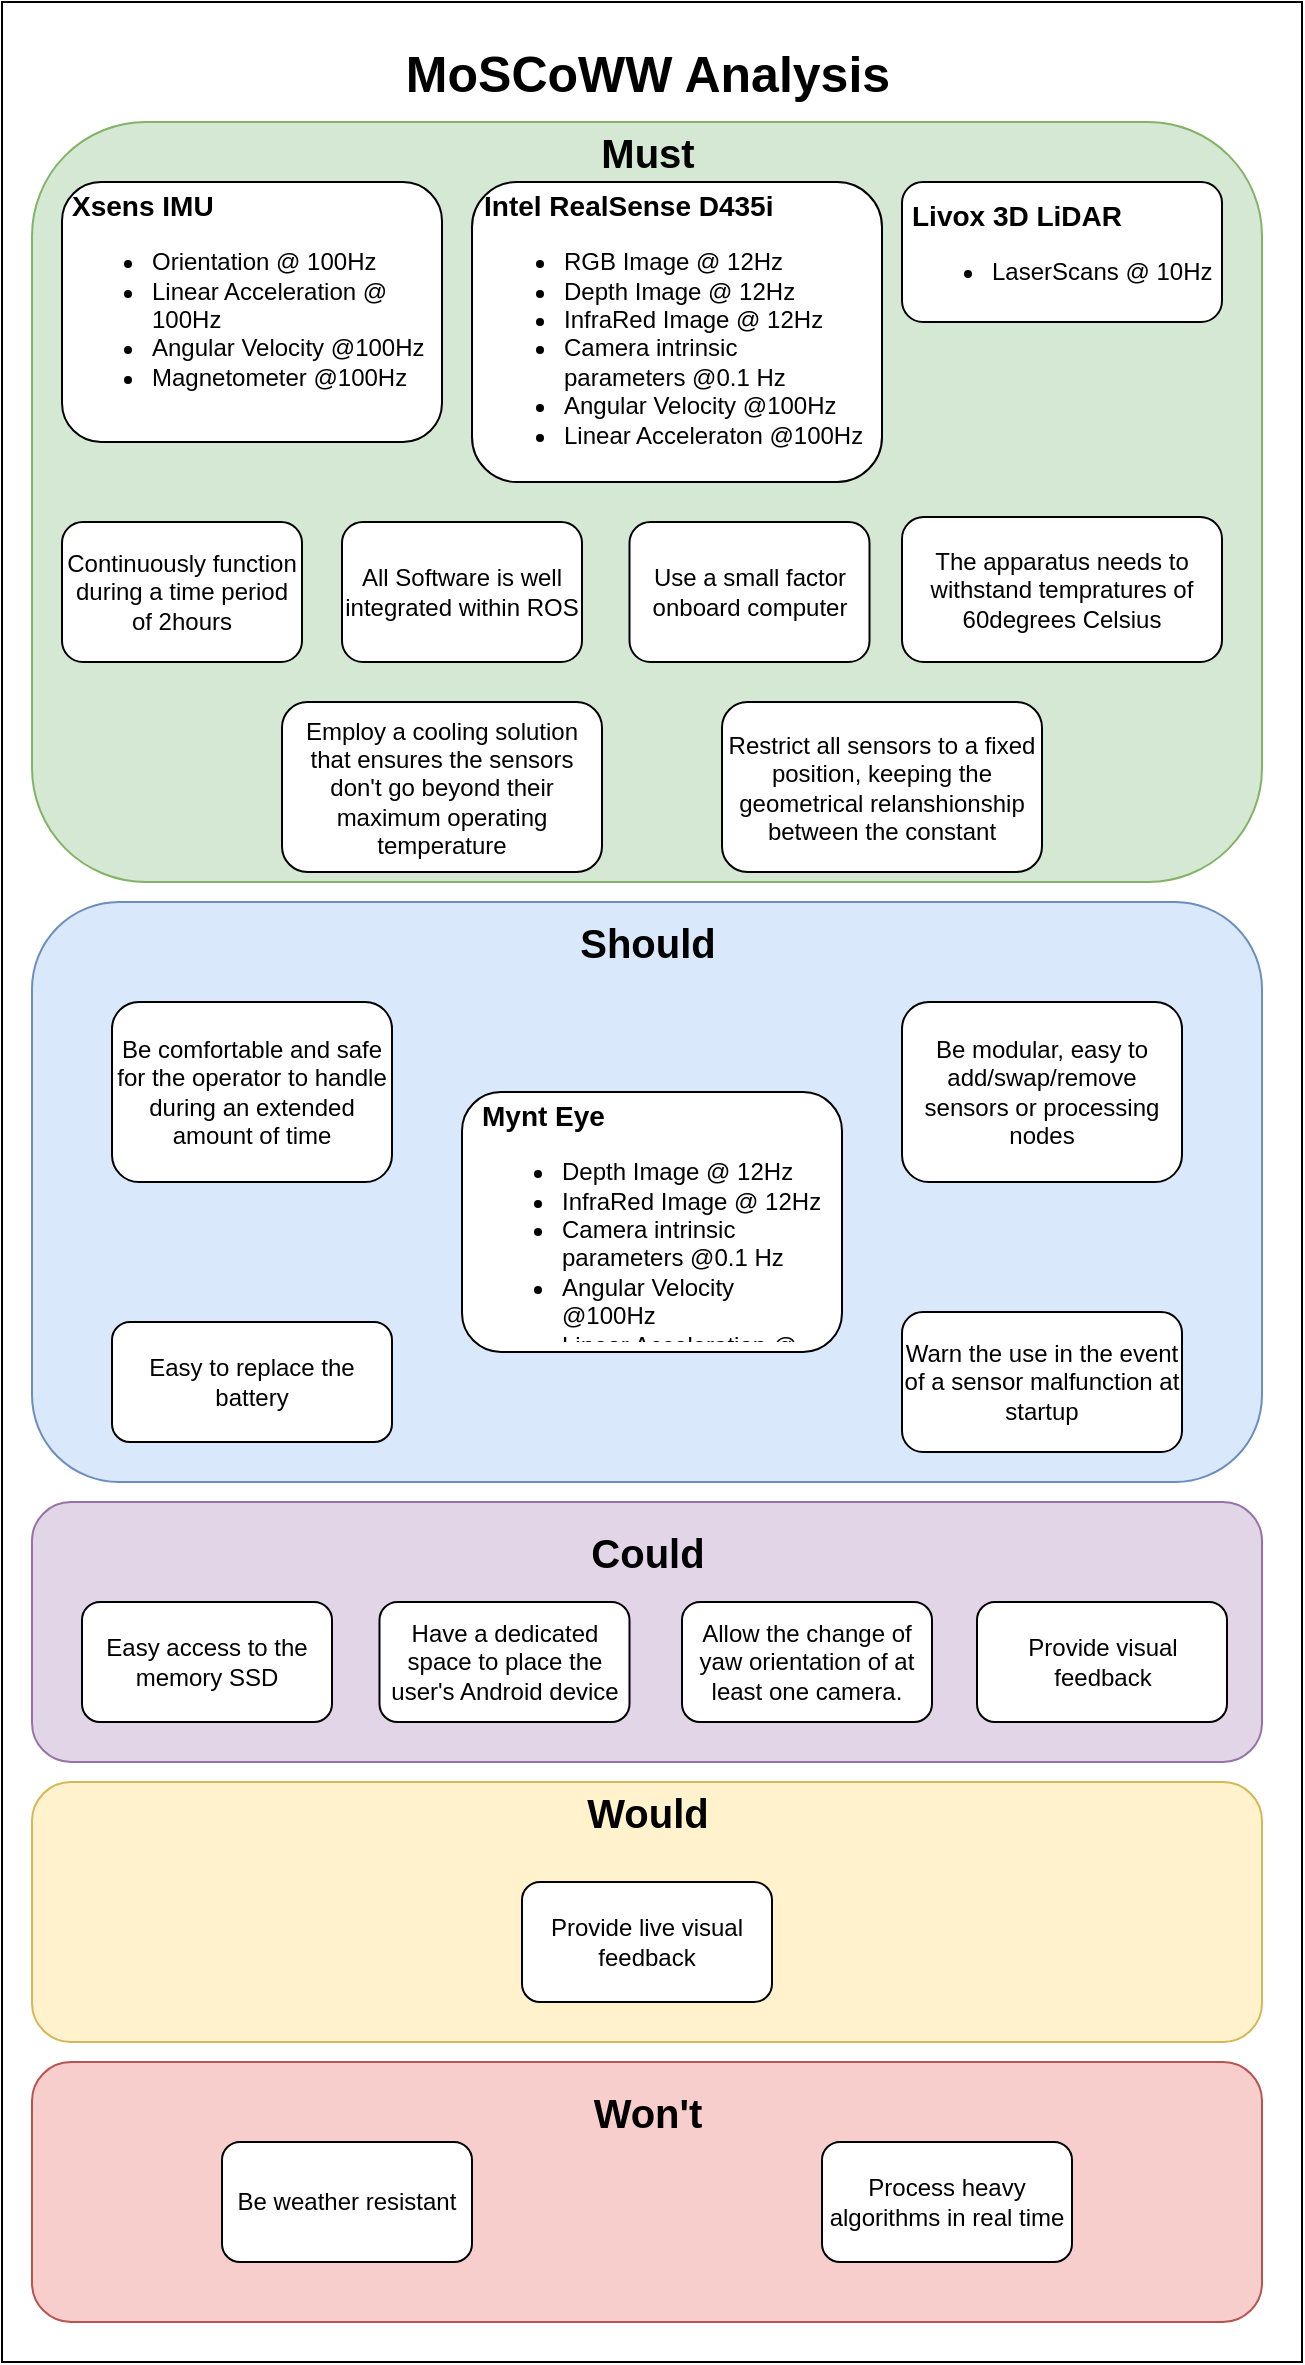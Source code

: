 <mxfile version="20.4.0" type="device"><diagram id="TI3hXnvYUGeDG7mICLtA" name="Page-1"><mxGraphModel dx="1255" dy="679" grid="1" gridSize="10" guides="1" tooltips="1" connect="1" arrows="1" fold="1" page="1" pageScale="1" pageWidth="850" pageHeight="1100" math="0" shadow="0"><root><mxCell id="0"/><mxCell id="1" parent="0"/><mxCell id="7__vKD_r0ux4vXEvWv5c-47" value="" style="rounded=0;whiteSpace=wrap;html=1;fontSize=25;" vertex="1" parent="1"><mxGeometry x="90" y="430" width="650" height="1180" as="geometry"/></mxCell><mxCell id="7__vKD_r0ux4vXEvWv5c-9" value="" style="rounded=1;whiteSpace=wrap;html=1;fillColor=#d5e8d4;strokeColor=#82b366;" vertex="1" parent="1"><mxGeometry x="105" y="490" width="615" height="380" as="geometry"/></mxCell><mxCell id="7__vKD_r0ux4vXEvWv5c-11" value="All Software is well integrated within ROS" style="rounded=1;whiteSpace=wrap;html=1;" vertex="1" parent="1"><mxGeometry x="260" y="690" width="120" height="70" as="geometry"/></mxCell><mxCell id="7__vKD_r0ux4vXEvWv5c-12" value="" style="rounded=1;whiteSpace=wrap;html=1;align=center;" vertex="1" parent="1"><mxGeometry x="120" y="520" width="190" height="130" as="geometry"/></mxCell><mxCell id="7__vKD_r0ux4vXEvWv5c-14" value="&lt;h1 style=&quot;font-size: 14px;&quot;&gt;Xsens IMU&lt;br&gt;&lt;/h1&gt;&lt;ul&gt;&lt;li&gt;Orientation @ 100Hz&lt;/li&gt;&lt;li&gt;Linear Acceleration @ 100Hz&lt;/li&gt;&lt;li&gt;Angular Velocity @100Hz&lt;/li&gt;&lt;li&gt;Magnetometer @100Hz&lt;br&gt;&lt;/li&gt;&lt;/ul&gt;" style="text;html=1;strokeColor=none;fillColor=none;spacing=5;spacingTop=-20;whiteSpace=wrap;overflow=hidden;rounded=0;" vertex="1" parent="1"><mxGeometry x="120" y="525" width="190" height="120" as="geometry"/></mxCell><mxCell id="7__vKD_r0ux4vXEvWv5c-16" value="" style="rounded=1;whiteSpace=wrap;html=1;align=center;" vertex="1" parent="1"><mxGeometry x="325" y="520" width="205" height="150" as="geometry"/></mxCell><mxCell id="7__vKD_r0ux4vXEvWv5c-17" value="" style="rounded=1;whiteSpace=wrap;html=1;align=center;" vertex="1" parent="1"><mxGeometry x="540" y="520" width="160" height="70" as="geometry"/></mxCell><mxCell id="7__vKD_r0ux4vXEvWv5c-18" value="&lt;h1 style=&quot;font-size: 14px;&quot;&gt;Livox 3D LiDAR&lt;br&gt;&lt;/h1&gt;&lt;ul&gt;&lt;li&gt;LaserScans @ 10Hz&lt;br&gt;&lt;/li&gt;&lt;/ul&gt;" style="text;html=1;strokeColor=none;fillColor=none;spacing=5;spacingTop=-20;whiteSpace=wrap;overflow=hidden;rounded=0;" vertex="1" parent="1"><mxGeometry x="540" y="530" width="170" height="75" as="geometry"/></mxCell><mxCell id="7__vKD_r0ux4vXEvWv5c-19" value="Use a small factor onboard computer" style="rounded=1;whiteSpace=wrap;html=1;" vertex="1" parent="1"><mxGeometry x="403.75" y="690" width="120" height="70" as="geometry"/></mxCell><mxCell id="7__vKD_r0ux4vXEvWv5c-20" value="Continuously function during a time period of 2hours" style="rounded=1;whiteSpace=wrap;html=1;" vertex="1" parent="1"><mxGeometry x="120" y="690" width="120" height="70" as="geometry"/></mxCell><mxCell id="7__vKD_r0ux4vXEvWv5c-21" value="Restrict all sensors to a fixed position, keeping the geometrical relanshionship between the constant" style="rounded=1;whiteSpace=wrap;html=1;" vertex="1" parent="1"><mxGeometry x="450" y="780" width="160" height="85" as="geometry"/></mxCell><mxCell id="7__vKD_r0ux4vXEvWv5c-22" value="Employ a cooling solution that ensures the sensors don't go beyond their maximum operating temperature" style="rounded=1;whiteSpace=wrap;html=1;" vertex="1" parent="1"><mxGeometry x="230" y="780" width="160" height="85" as="geometry"/></mxCell><mxCell id="7__vKD_r0ux4vXEvWv5c-23" value="The apparatus needs to withstand tempratures of 60degrees Celsius" style="rounded=1;whiteSpace=wrap;html=1;" vertex="1" parent="1"><mxGeometry x="540" y="687.5" width="160" height="72.5" as="geometry"/></mxCell><mxCell id="7__vKD_r0ux4vXEvWv5c-25" value="&lt;b&gt;&lt;font style=&quot;font-size: 20px;&quot;&gt;Must&lt;/font&gt;&lt;/b&gt;" style="text;html=1;strokeColor=none;fillColor=none;align=center;verticalAlign=middle;whiteSpace=wrap;rounded=0;fontSize=14;" vertex="1" parent="1"><mxGeometry x="382.5" y="490" width="60" height="30" as="geometry"/></mxCell><mxCell id="7__vKD_r0ux4vXEvWv5c-28" value="&lt;font style=&quot;font-size: 25px;&quot;&gt;&lt;b&gt;&lt;font style=&quot;font-size: 25px;&quot;&gt;MoSCoWW Analysis&lt;/font&gt;&lt;/b&gt;&lt;/font&gt;" style="text;html=1;strokeColor=none;fillColor=none;align=center;verticalAlign=middle;whiteSpace=wrap;rounded=0;fontSize=20;" vertex="1" parent="1"><mxGeometry x="247.5" y="430" width="330" height="70" as="geometry"/></mxCell><mxCell id="7__vKD_r0ux4vXEvWv5c-29" value="" style="rounded=1;whiteSpace=wrap;html=1;fillColor=#dae8fc;strokeColor=#6c8ebf;" vertex="1" parent="1"><mxGeometry x="105" y="880" width="615" height="290" as="geometry"/></mxCell><mxCell id="7__vKD_r0ux4vXEvWv5c-31" value="" style="rounded=1;whiteSpace=wrap;html=1;align=center;" vertex="1" parent="1"><mxGeometry x="320" y="975" width="190" height="130" as="geometry"/></mxCell><mxCell id="7__vKD_r0ux4vXEvWv5c-15" value="&lt;h1 style=&quot;font-size: 14px;&quot;&gt;Intel RealSense D435i&lt;br&gt;&lt;/h1&gt;&lt;ul&gt;&lt;li&gt;RGB Image @ 12Hz&lt;/li&gt;&lt;li&gt;Depth Image @ 12Hz&lt;/li&gt;&lt;li&gt;InfraRed Image @ 12Hz&lt;/li&gt;&lt;li&gt;Camera intrinsic parameters @0.1 Hz&lt;br&gt;&lt;/li&gt;&lt;li&gt;Angular Velocity @100Hz&lt;/li&gt;&lt;li&gt;Linear Acceleraton @100Hz&lt;br&gt;&lt;/li&gt;&lt;/ul&gt;" style="text;html=1;strokeColor=none;fillColor=none;spacing=5;spacingTop=-20;whiteSpace=wrap;overflow=hidden;rounded=0;" vertex="1" parent="1"><mxGeometry x="326.25" y="525" width="197.5" height="142.5" as="geometry"/></mxCell><mxCell id="7__vKD_r0ux4vXEvWv5c-30" value="&lt;h1 style=&quot;font-size: 14px;&quot;&gt;Mynt Eye&lt;br&gt;&lt;/h1&gt;&lt;ul&gt;&lt;li&gt;Depth Image @ 12Hz&lt;/li&gt;&lt;li&gt;InfraRed Image @ 12Hz&lt;/li&gt;&lt;li&gt;Camera intrinsic parameters @0.1 Hz&lt;br&gt;&lt;/li&gt;&lt;li&gt;Angular Velocity @100Hz&lt;/li&gt;&lt;li&gt;Linear Acceleration @ 100Hz&lt;br&gt;&lt;/li&gt;&lt;/ul&gt;" style="text;html=1;strokeColor=none;fillColor=none;spacing=5;spacingTop=-20;whiteSpace=wrap;overflow=hidden;rounded=0;" vertex="1" parent="1"><mxGeometry x="325" y="980" width="183.75" height="120" as="geometry"/></mxCell><mxCell id="7__vKD_r0ux4vXEvWv5c-32" value="&lt;b&gt;&lt;font style=&quot;font-size: 20px;&quot;&gt;Should&lt;/font&gt;&lt;/b&gt;" style="text;html=1;strokeColor=none;fillColor=none;align=center;verticalAlign=middle;whiteSpace=wrap;rounded=0;fontSize=14;" vertex="1" parent="1"><mxGeometry x="382.5" y="885" width="60" height="30" as="geometry"/></mxCell><mxCell id="7__vKD_r0ux4vXEvWv5c-33" value="Be comfortable and safe for the operator to handle during an extended amount of time" style="rounded=1;whiteSpace=wrap;html=1;" vertex="1" parent="1"><mxGeometry x="145" y="930" width="140" height="90" as="geometry"/></mxCell><mxCell id="7__vKD_r0ux4vXEvWv5c-34" value="Be modular, easy to add/swap/remove sensors or processing nodes" style="rounded=1;whiteSpace=wrap;html=1;" vertex="1" parent="1"><mxGeometry x="540" y="930" width="140" height="90" as="geometry"/></mxCell><mxCell id="7__vKD_r0ux4vXEvWv5c-35" value="Easy to replace the battery" style="rounded=1;whiteSpace=wrap;html=1;" vertex="1" parent="1"><mxGeometry x="145" y="1090" width="140" height="60" as="geometry"/></mxCell><mxCell id="7__vKD_r0ux4vXEvWv5c-36" value="Warn the use in the event of a sensor malfunction at startup" style="rounded=1;whiteSpace=wrap;html=1;" vertex="1" parent="1"><mxGeometry x="540" y="1085" width="140" height="70" as="geometry"/></mxCell><mxCell id="7__vKD_r0ux4vXEvWv5c-37" value="" style="rounded=1;whiteSpace=wrap;html=1;fillColor=#e1d5e7;strokeColor=#9673a6;" vertex="1" parent="1"><mxGeometry x="105" y="1180" width="615" height="130" as="geometry"/></mxCell><mxCell id="7__vKD_r0ux4vXEvWv5c-38" value="&lt;b&gt;&lt;font style=&quot;font-size: 20px;&quot;&gt;Could&lt;/font&gt;&lt;/b&gt;" style="text;html=1;strokeColor=none;fillColor=none;align=center;verticalAlign=middle;whiteSpace=wrap;rounded=0;fontSize=14;" vertex="1" parent="1"><mxGeometry x="382.5" y="1190" width="60" height="30" as="geometry"/></mxCell><mxCell id="7__vKD_r0ux4vXEvWv5c-39" value="Easy access to the memory SSD" style="rounded=1;whiteSpace=wrap;html=1;" vertex="1" parent="1"><mxGeometry x="130" y="1230" width="125" height="60" as="geometry"/></mxCell><mxCell id="7__vKD_r0ux4vXEvWv5c-40" value="Have a dedicated space to place the user's Android device" style="rounded=1;whiteSpace=wrap;html=1;" vertex="1" parent="1"><mxGeometry x="278.75" y="1230" width="125" height="60" as="geometry"/></mxCell><mxCell id="7__vKD_r0ux4vXEvWv5c-41" value="Allow the change of yaw orientation of at least one camera." style="rounded=1;whiteSpace=wrap;html=1;" vertex="1" parent="1"><mxGeometry x="430" y="1230" width="125" height="60" as="geometry"/></mxCell><mxCell id="7__vKD_r0ux4vXEvWv5c-42" value="Provide visual feedback" style="rounded=1;whiteSpace=wrap;html=1;" vertex="1" parent="1"><mxGeometry x="577.5" y="1230" width="125" height="60" as="geometry"/></mxCell><mxCell id="7__vKD_r0ux4vXEvWv5c-43" value="" style="rounded=1;whiteSpace=wrap;html=1;fillColor=#fff2cc;strokeColor=#d6b656;" vertex="1" parent="1"><mxGeometry x="105" y="1320" width="615" height="130" as="geometry"/></mxCell><mxCell id="7__vKD_r0ux4vXEvWv5c-44" value="&lt;b&gt;&lt;font style=&quot;font-size: 20px;&quot;&gt;Would&lt;/font&gt;&lt;/b&gt;" style="text;html=1;strokeColor=none;fillColor=none;align=center;verticalAlign=middle;whiteSpace=wrap;rounded=0;fontSize=14;" vertex="1" parent="1"><mxGeometry x="382.5" y="1320" width="60" height="30" as="geometry"/></mxCell><mxCell id="7__vKD_r0ux4vXEvWv5c-45" value="Provide live visual feedback" style="rounded=1;whiteSpace=wrap;html=1;" vertex="1" parent="1"><mxGeometry x="350" y="1370" width="125" height="60" as="geometry"/></mxCell><mxCell id="7__vKD_r0ux4vXEvWv5c-46" value="" style="rounded=1;whiteSpace=wrap;html=1;fillColor=#f8cecc;strokeColor=#b85450;" vertex="1" parent="1"><mxGeometry x="105" y="1460" width="615" height="130" as="geometry"/></mxCell><mxCell id="7__vKD_r0ux4vXEvWv5c-48" value="&lt;b&gt;&lt;font style=&quot;font-size: 20px;&quot;&gt;Won't&lt;/font&gt;&lt;/b&gt;" style="text;html=1;strokeColor=none;fillColor=none;align=center;verticalAlign=middle;whiteSpace=wrap;rounded=0;fontSize=14;" vertex="1" parent="1"><mxGeometry x="382.5" y="1470" width="60" height="30" as="geometry"/></mxCell><mxCell id="7__vKD_r0ux4vXEvWv5c-49" value="Be weather resistant" style="rounded=1;whiteSpace=wrap;html=1;" vertex="1" parent="1"><mxGeometry x="200" y="1500" width="125" height="60" as="geometry"/></mxCell><mxCell id="7__vKD_r0ux4vXEvWv5c-50" value="Process heavy algorithms in real time" style="rounded=1;whiteSpace=wrap;html=1;" vertex="1" parent="1"><mxGeometry x="500" y="1500" width="125" height="60" as="geometry"/></mxCell></root></mxGraphModel></diagram></mxfile>